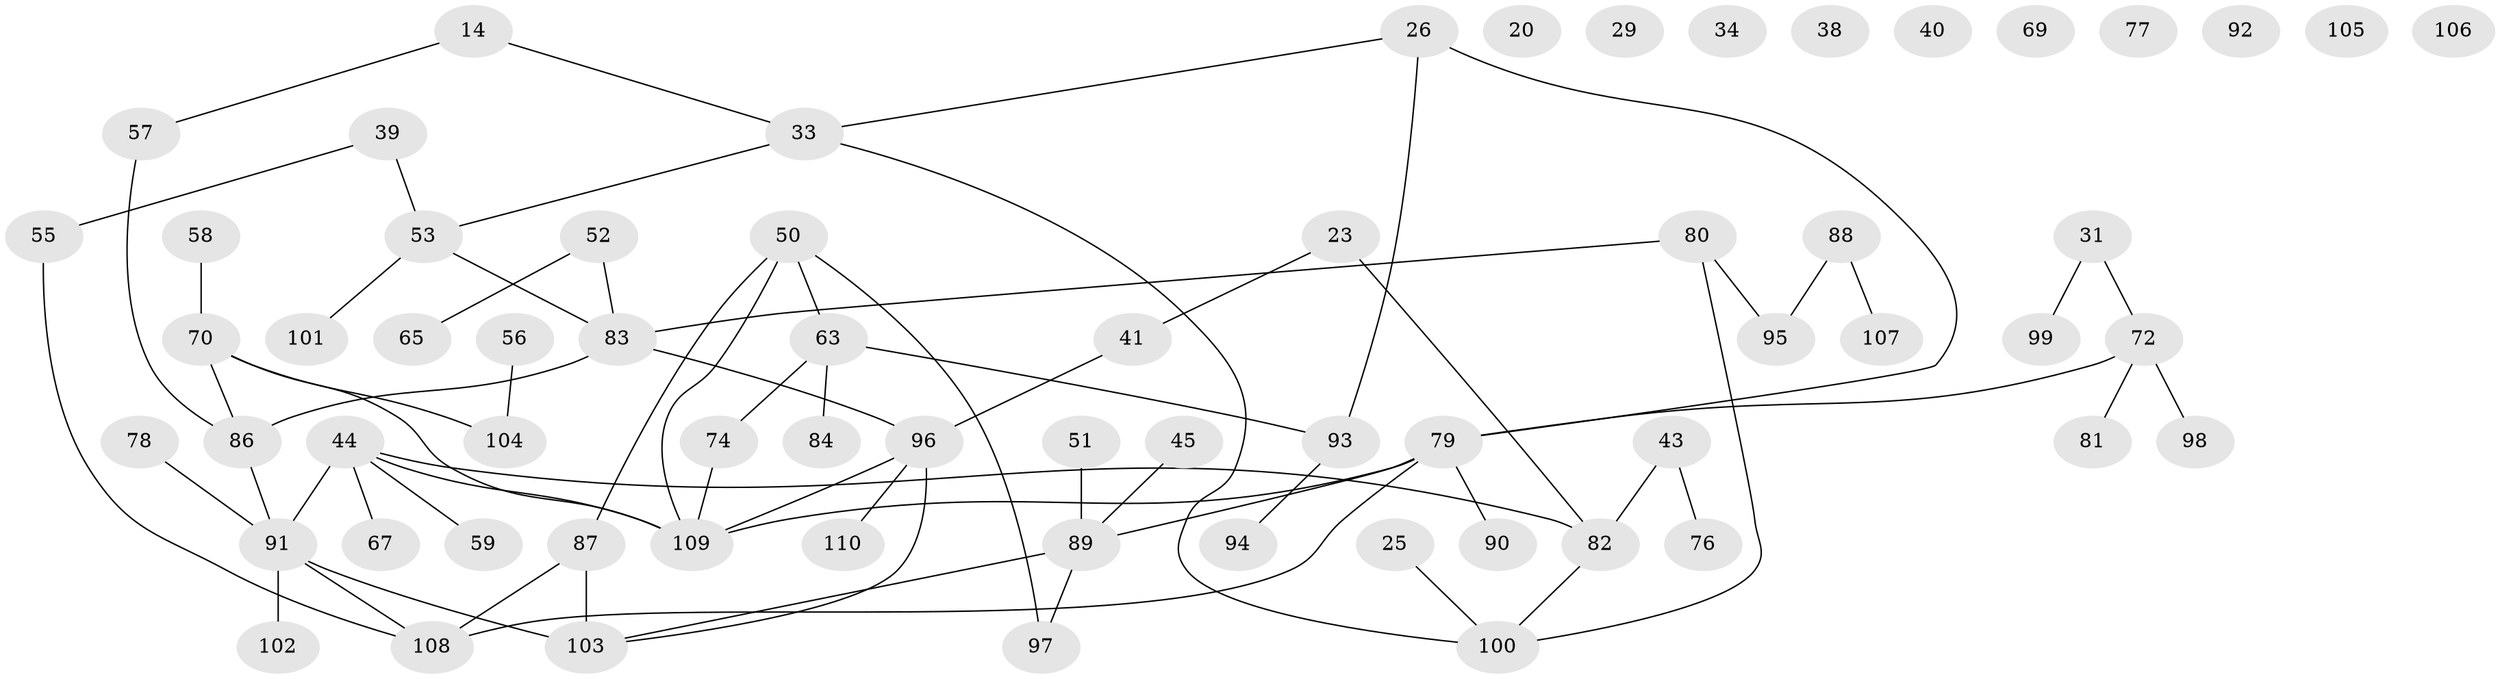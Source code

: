 // original degree distribution, {1: 0.2636363636363636, 2: 0.2636363636363636, 3: 0.19090909090909092, 4: 0.10909090909090909, 5: 0.07272727272727272, 0: 0.09090909090909091, 8: 0.00909090909090909}
// Generated by graph-tools (version 1.1) at 2025/42/03/04/25 21:42:38]
// undirected, 66 vertices, 71 edges
graph export_dot {
graph [start="1"]
  node [color=gray90,style=filled];
  14;
  20;
  23;
  25;
  26 [super="+15"];
  29;
  31;
  33;
  34;
  38;
  39;
  40;
  41;
  43;
  44 [super="+11"];
  45;
  50 [super="+9+24"];
  51;
  52;
  53;
  55;
  56;
  57 [super="+6+12"];
  58;
  59;
  63;
  65;
  67;
  69;
  70 [super="+27+8+36"];
  72;
  74;
  76;
  77;
  78;
  79 [super="+49+64"];
  80 [super="+30+2+46"];
  81;
  82 [super="+10"];
  83;
  84;
  86 [super="+47"];
  87 [super="+42"];
  88 [super="+68+73"];
  89 [super="+28+7+85"];
  90;
  91 [super="+18+48+54+75+61+60"];
  92;
  93;
  94;
  95;
  96 [super="+71"];
  97;
  98;
  99;
  100 [super="+5+21"];
  101;
  102;
  103;
  104;
  105;
  106;
  107;
  108 [super="+19"];
  109 [super="+66"];
  110 [super="+13"];
  14 -- 33;
  14 -- 57;
  23 -- 41;
  23 -- 82;
  25 -- 100;
  26 -- 33;
  26 -- 93 [weight=2];
  26 -- 79;
  31 -- 72;
  31 -- 99;
  33 -- 53;
  33 -- 100;
  39 -- 53;
  39 -- 55;
  41 -- 96;
  43 -- 76;
  43 -- 82;
  44 -- 82;
  44 -- 109 [weight=2];
  44 -- 67;
  44 -- 59;
  44 -- 91 [weight=3];
  45 -- 89;
  50 -- 63;
  50 -- 87;
  50 -- 97;
  50 -- 109;
  51 -- 89;
  52 -- 65;
  52 -- 83;
  53 -- 83;
  53 -- 101;
  55 -- 108;
  56 -- 104;
  57 -- 86;
  58 -- 70;
  63 -- 74;
  63 -- 84;
  63 -- 93;
  70 -- 104;
  70 -- 109 [weight=2];
  70 -- 86;
  72 -- 81;
  72 -- 98;
  72 -- 79;
  74 -- 109;
  78 -- 91;
  79 -- 109 [weight=2];
  79 -- 90;
  79 -- 89 [weight=2];
  79 -- 108;
  80 -- 95;
  80 -- 83;
  80 -- 100;
  82 -- 100;
  83 -- 86;
  83 -- 96;
  86 -- 91;
  87 -- 103 [weight=2];
  87 -- 108;
  88 -- 107;
  88 -- 95;
  89 -- 103;
  89 -- 97;
  91 -- 108;
  91 -- 103;
  91 -- 102;
  93 -- 94;
  96 -- 110;
  96 -- 109;
  96 -- 103;
}
